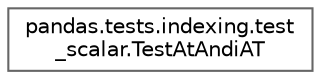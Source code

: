 digraph "Graphical Class Hierarchy"
{
 // LATEX_PDF_SIZE
  bgcolor="transparent";
  edge [fontname=Helvetica,fontsize=10,labelfontname=Helvetica,labelfontsize=10];
  node [fontname=Helvetica,fontsize=10,shape=box,height=0.2,width=0.4];
  rankdir="LR";
  Node0 [id="Node000000",label="pandas.tests.indexing.test\l_scalar.TestAtAndiAT",height=0.2,width=0.4,color="grey40", fillcolor="white", style="filled",URL="$d2/d99/classpandas_1_1tests_1_1indexing_1_1test__scalar_1_1TestAtAndiAT.html",tooltip=" "];
}
